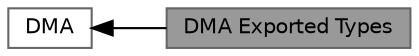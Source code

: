 digraph "DMA Exported Types"
{
 // LATEX_PDF_SIZE
  bgcolor="transparent";
  edge [fontname=Helvetica,fontsize=10,labelfontname=Helvetica,labelfontsize=10];
  node [fontname=Helvetica,fontsize=10,shape=box,height=0.2,width=0.4];
  rankdir=LR;
  Node2 [id="Node000002",label="DMA",height=0.2,width=0.4,color="grey40", fillcolor="white", style="filled",URL="$group__DMA.html",tooltip="DMA HAL module driver."];
  Node1 [id="Node000001",label="DMA Exported Types",height=0.2,width=0.4,color="gray40", fillcolor="grey60", style="filled", fontcolor="black",tooltip="DMA Exported Types."];
  Node2->Node1 [shape=plaintext, dir="back", style="solid"];
}
